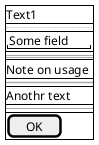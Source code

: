 @startuml
salt
{#
    Text1
    ..
    "Some field"
    ==
    Note on usage
    ~~
    Anothr text
    --
    [  OK  ]
}
@enduml